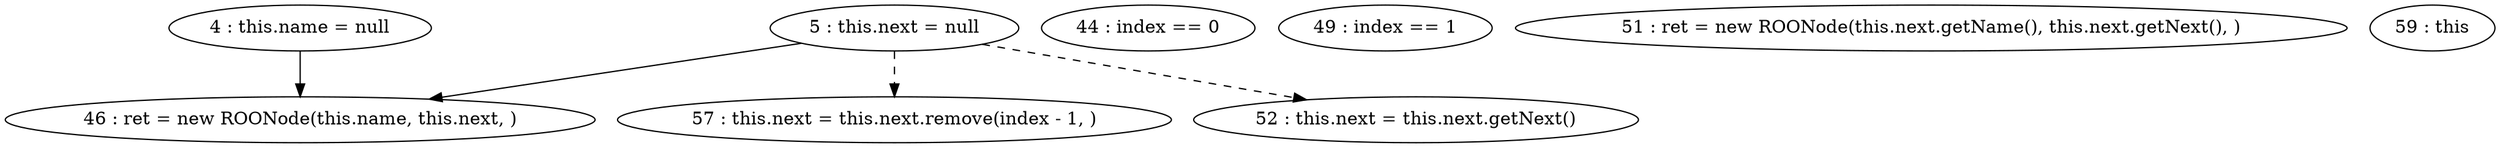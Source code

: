 digraph G {
"4 : this.name = null"
"4 : this.name = null" -> "46 : ret = new ROONode(this.name, this.next, )"
"5 : this.next = null"
"5 : this.next = null" -> "46 : ret = new ROONode(this.name, this.next, )"
"5 : this.next = null" -> "57 : this.next = this.next.remove(index - 1, )" [style=dashed]
"5 : this.next = null" -> "52 : this.next = this.next.getNext()" [style=dashed]
"44 : index == 0"
"46 : ret = new ROONode(this.name, this.next, )"
"49 : index == 1"
"51 : ret = new ROONode(this.next.getName(), this.next.getNext(), )"
"52 : this.next = this.next.getNext()"
"57 : this.next = this.next.remove(index - 1, )"
"59 : this"
}